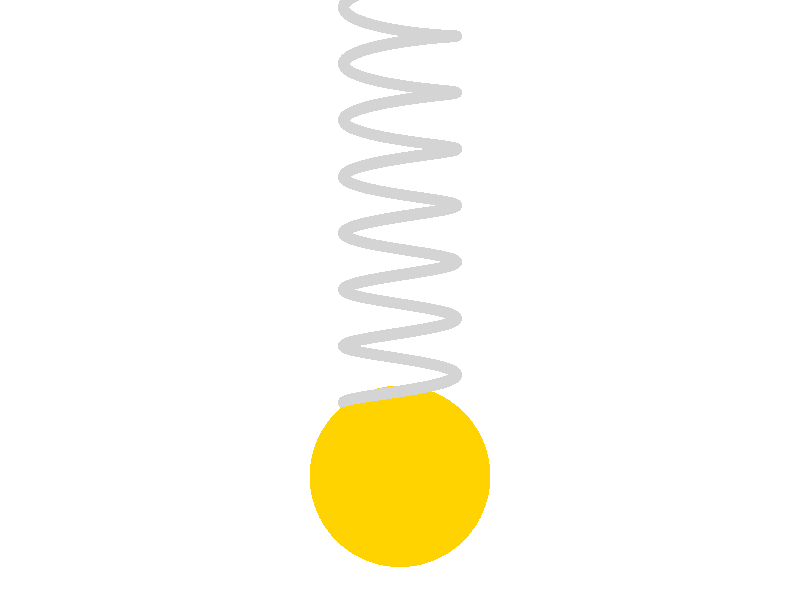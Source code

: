 // POV-Ray 3.6/3.7 Scene File "spiral0.pov"
// created by Friedrich A. Lohmueller, 2003 / 2010 / Jan-2011
// Demonstrates the animation of a spiral
//--------------------------------------------------------------------------
#version 3.6; // 3.7;
global_settings{ assumed_gamma 1.0 }
#default{ finish{ ambient 0.1 diffuse 0.9 conserve_energy}}
//--------------------------------------------------------------------------
#include "colors.inc"
#include "textures.inc"
//--------------------------------------------------------------------------
// camera ------------------------------------------------------------------
#declare Camera_0 = camera {angle 25
                            location  <0.0 , 1.0 ,-8>
                            right     x*image_width/image_height
                            look_at   <0.0 , 1.0 , 0.0>}
camera{Camera_0}
// sun ---------------------------------------------------------------------
light_source{< 1500,2500,-2500> color White}
// sky ---------------------------------------------------------------------
sky_sphere { pigment { color rgb <1.0,1.0,1.0>
                     } // end of pigment
           } //end of skysphere
//--------------------------------------------------------------------------
//---------------------------- objects in scene ----------------------------
//--------------------------------------------------------------------------
#declare Amplitude = 0.60 ;
#declare Minimal_Length   = 0.80 ;
#declare Middle_Length    = Amplitude + Minimal_Length ;


//---------------------------------------------- time ----------------------
#declare Time_test = 0.25; // 0.25/0.75 shows maximum/minimal extention!!!

#declare Sp_Length = Middle_Length+Amplitude*sin((clock+Time_test)*2*pi);
//------------------------------------------------------ -------------------

#declare Spiral  =  //--------------------------------- the spiral
union{
 #local N_per_Rev = 500;   // Number of Elements per revolutions
 #local N_of_Rev  = 8.00;  // Total number of revolutions
 #local H_per_Ref = Sp_Length / N_of_Rev;// Height per revolution
 #local Nr = 0;                          // start loop
 #while (Nr< N_per_Rev*N_of_Rev)
   sphere{ <0,0,0>,0.025
           translate<0.25, -Nr*H_per_Ref/N_per_Rev, 0>
           rotate<0,  Nr * 360/N_per_Rev,0>

           texture{ Chrome_Metal
                    finish { phong 1}}
         }
 #local Nr = Nr + 1;    // next Nr
 #end // --------------------------------- end of loop

  sphere { <0,0,0>, 0.4
          translate<0,-Nr*H_per_Ref/N_per_Rev-0.2,0>
          texture{ pigment{ color rgb<1,0.65,0>}
                   finish { phong 1}}
        }
} // end of union  -------------------------------- end of spiral
//-------------------------------------------------------------------------
//-------------------------------------------------------------------------

object { Spiral  translate< 0.0,2.42,0>}

//--------------------------------------------------------------------- end








